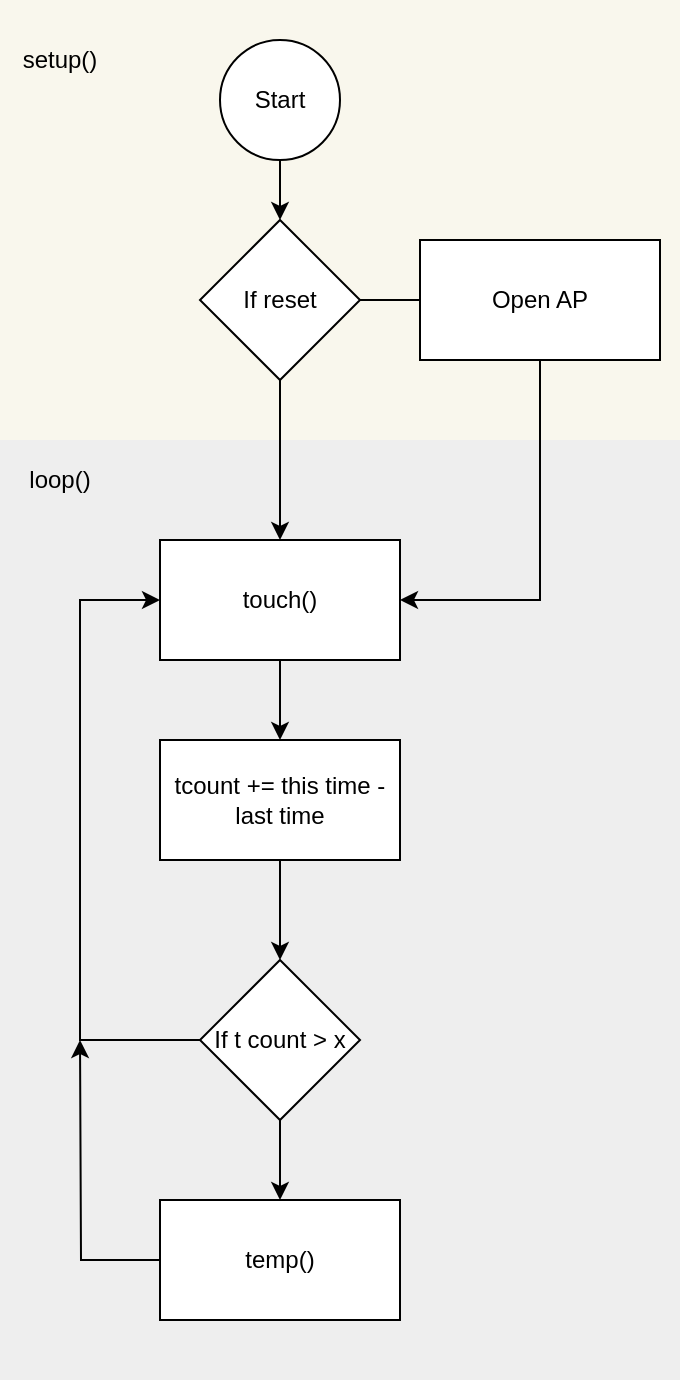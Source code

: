 <mxfile version="12.2.2" type="device" pages="1"><diagram id="tqXNZHqL4k_dP9l4XGD3" name="Page-1"><mxGraphModel dx="1168" dy="778" grid="1" gridSize="10" guides="1" tooltips="1" connect="1" arrows="1" fold="1" page="1" pageScale="1" pageWidth="827" pageHeight="1169" math="0" shadow="0"><root><mxCell id="0"/><mxCell id="1" parent="0"/><mxCell id="1067F7GPQWdZVmJhcKD--24" value="" style="rounded=0;whiteSpace=wrap;html=1;strokeColor=none;fillColor=#f9f7ed;" vertex="1" parent="1"><mxGeometry x="20" y="20" width="340" height="220" as="geometry"/></mxCell><mxCell id="1067F7GPQWdZVmJhcKD--21" value="" style="rounded=0;whiteSpace=wrap;html=1;fillColor=#eeeeee;strokeColor=none;" vertex="1" parent="1"><mxGeometry x="20" y="240" width="340" height="470" as="geometry"/></mxCell><mxCell id="1067F7GPQWdZVmJhcKD--3" value="" style="edgeStyle=orthogonalEdgeStyle;rounded=0;orthogonalLoop=1;jettySize=auto;html=1;" edge="1" parent="1" source="1067F7GPQWdZVmJhcKD--1" target="1067F7GPQWdZVmJhcKD--2"><mxGeometry relative="1" as="geometry"/></mxCell><mxCell id="1067F7GPQWdZVmJhcKD--1" value="Start" style="ellipse;whiteSpace=wrap;html=1;aspect=fixed;" vertex="1" parent="1"><mxGeometry x="130" y="40" width="60" height="60" as="geometry"/></mxCell><mxCell id="1067F7GPQWdZVmJhcKD--6" value="" style="edgeStyle=orthogonalEdgeStyle;rounded=0;orthogonalLoop=1;jettySize=auto;html=1;" edge="1" parent="1" source="1067F7GPQWdZVmJhcKD--2"><mxGeometry relative="1" as="geometry"><mxPoint x="280" y="170" as="targetPoint"/></mxGeometry></mxCell><mxCell id="1067F7GPQWdZVmJhcKD--9" style="edgeStyle=orthogonalEdgeStyle;rounded=0;orthogonalLoop=1;jettySize=auto;html=1;entryX=0.5;entryY=0;entryDx=0;entryDy=0;" edge="1" parent="1" source="1067F7GPQWdZVmJhcKD--2" target="1067F7GPQWdZVmJhcKD--8"><mxGeometry relative="1" as="geometry"/></mxCell><mxCell id="1067F7GPQWdZVmJhcKD--2" value="If reset" style="rhombus;whiteSpace=wrap;html=1;" vertex="1" parent="1"><mxGeometry x="120" y="130" width="80" height="80" as="geometry"/></mxCell><mxCell id="1067F7GPQWdZVmJhcKD--12" style="edgeStyle=orthogonalEdgeStyle;rounded=0;orthogonalLoop=1;jettySize=auto;html=1;exitX=0.5;exitY=1;exitDx=0;exitDy=0;entryX=1;entryY=0.5;entryDx=0;entryDy=0;" edge="1" parent="1" source="1067F7GPQWdZVmJhcKD--4" target="1067F7GPQWdZVmJhcKD--8"><mxGeometry relative="1" as="geometry"/></mxCell><mxCell id="1067F7GPQWdZVmJhcKD--4" value="Open AP" style="rounded=0;whiteSpace=wrap;html=1;" vertex="1" parent="1"><mxGeometry x="230" y="140" width="120" height="60" as="geometry"/></mxCell><mxCell id="1067F7GPQWdZVmJhcKD--14" value="" style="edgeStyle=orthogonalEdgeStyle;rounded=0;orthogonalLoop=1;jettySize=auto;html=1;" edge="1" parent="1" source="1067F7GPQWdZVmJhcKD--8" target="1067F7GPQWdZVmJhcKD--13"><mxGeometry relative="1" as="geometry"/></mxCell><mxCell id="1067F7GPQWdZVmJhcKD--8" value="touch()" style="rounded=0;whiteSpace=wrap;html=1;" vertex="1" parent="1"><mxGeometry x="100" y="290" width="120" height="60" as="geometry"/></mxCell><mxCell id="1067F7GPQWdZVmJhcKD--16" value="" style="edgeStyle=orthogonalEdgeStyle;rounded=0;orthogonalLoop=1;jettySize=auto;html=1;" edge="1" parent="1" source="1067F7GPQWdZVmJhcKD--13" target="1067F7GPQWdZVmJhcKD--15"><mxGeometry relative="1" as="geometry"/></mxCell><mxCell id="1067F7GPQWdZVmJhcKD--13" value="tcount += this time -last time" style="rounded=0;whiteSpace=wrap;html=1;" vertex="1" parent="1"><mxGeometry x="100" y="390" width="120" height="60" as="geometry"/></mxCell><mxCell id="1067F7GPQWdZVmJhcKD--17" style="edgeStyle=orthogonalEdgeStyle;rounded=0;orthogonalLoop=1;jettySize=auto;html=1;entryX=0;entryY=0.5;entryDx=0;entryDy=0;" edge="1" parent="1" source="1067F7GPQWdZVmJhcKD--15" target="1067F7GPQWdZVmJhcKD--8"><mxGeometry relative="1" as="geometry"><Array as="points"><mxPoint x="60" y="540"/><mxPoint x="60" y="320"/></Array></mxGeometry></mxCell><mxCell id="1067F7GPQWdZVmJhcKD--19" value="" style="edgeStyle=orthogonalEdgeStyle;rounded=0;orthogonalLoop=1;jettySize=auto;html=1;" edge="1" parent="1" source="1067F7GPQWdZVmJhcKD--15" target="1067F7GPQWdZVmJhcKD--18"><mxGeometry relative="1" as="geometry"/></mxCell><mxCell id="1067F7GPQWdZVmJhcKD--15" value="If t count &amp;gt; x" style="rhombus;whiteSpace=wrap;html=1;" vertex="1" parent="1"><mxGeometry x="120" y="500" width="80" height="80" as="geometry"/></mxCell><mxCell id="1067F7GPQWdZVmJhcKD--20" style="edgeStyle=orthogonalEdgeStyle;rounded=0;orthogonalLoop=1;jettySize=auto;html=1;" edge="1" parent="1" source="1067F7GPQWdZVmJhcKD--18"><mxGeometry relative="1" as="geometry"><mxPoint x="60" y="540" as="targetPoint"/></mxGeometry></mxCell><mxCell id="1067F7GPQWdZVmJhcKD--18" value="temp()" style="rounded=0;whiteSpace=wrap;html=1;" vertex="1" parent="1"><mxGeometry x="100" y="620" width="120" height="60" as="geometry"/></mxCell><mxCell id="1067F7GPQWdZVmJhcKD--23" value="loop()" style="text;html=1;strokeColor=none;fillColor=none;align=center;verticalAlign=middle;whiteSpace=wrap;rounded=0;" vertex="1" parent="1"><mxGeometry x="30" y="250" width="40" height="20" as="geometry"/></mxCell><mxCell id="1067F7GPQWdZVmJhcKD--28" value="setup()" style="text;html=1;strokeColor=none;fillColor=none;align=center;verticalAlign=middle;whiteSpace=wrap;rounded=0;" vertex="1" parent="1"><mxGeometry x="30" y="40" width="40" height="20" as="geometry"/></mxCell></root></mxGraphModel></diagram></mxfile>